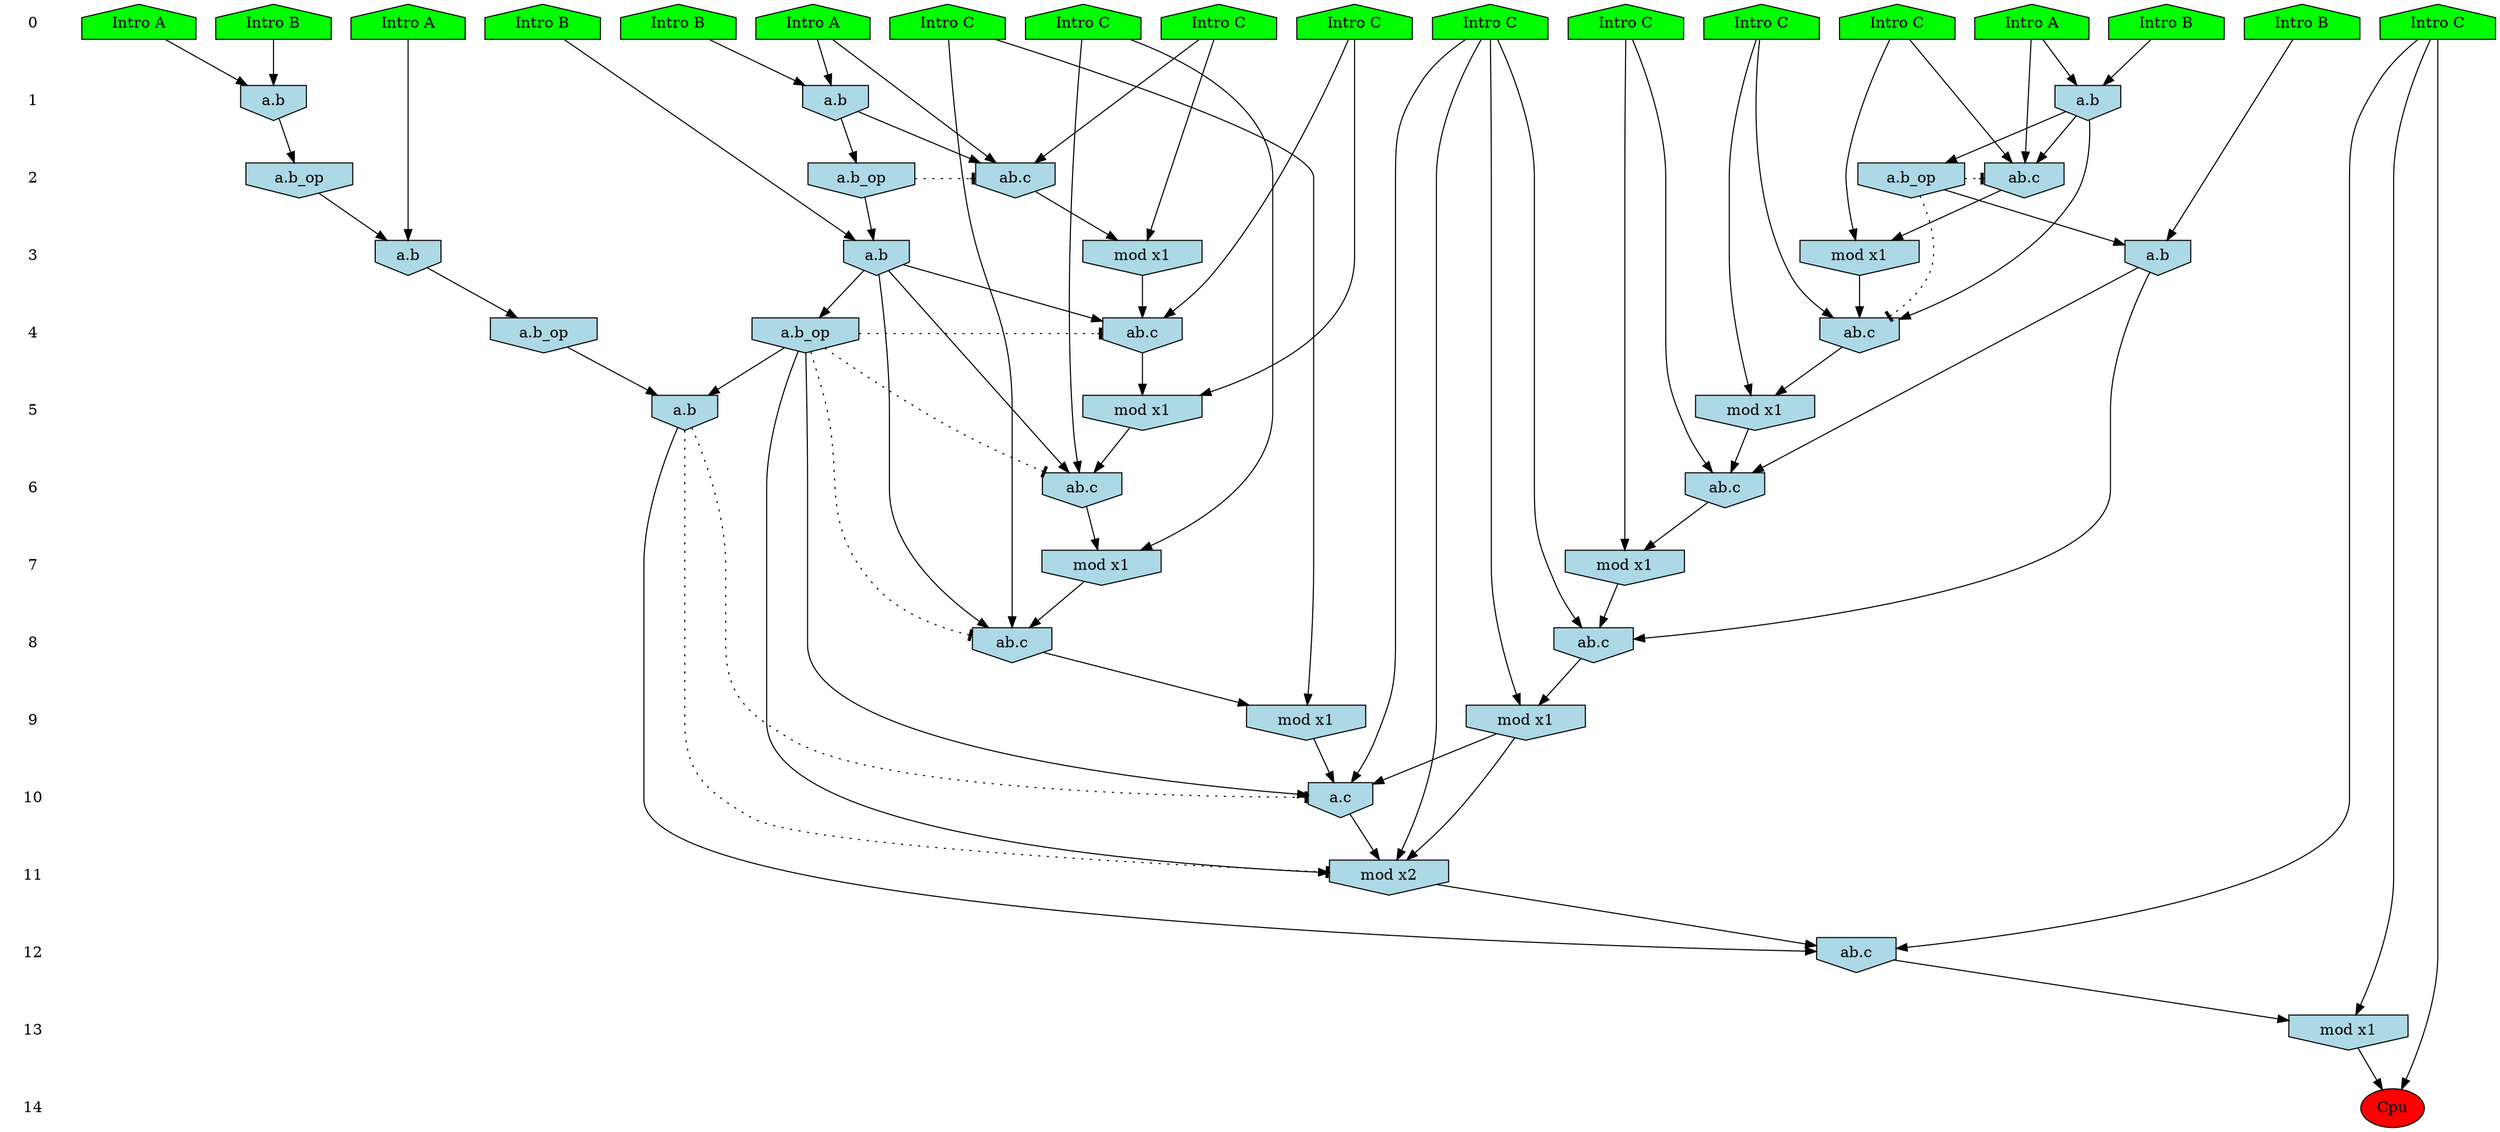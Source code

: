 /* Compression of 1 causal flows obtained in average at 1.488743E+01 t.u */
/* Compressed causal flows were: [2443] */
digraph G{
 ranksep=.5 ; 
{ rank = same ; "0" [shape=plaintext] ; node_1 [label ="Intro B", shape=house, style=filled, fillcolor=green] ;
node_2 [label ="Intro A", shape=house, style=filled, fillcolor=green] ;
node_3 [label ="Intro A", shape=house, style=filled, fillcolor=green] ;
node_4 [label ="Intro A", shape=house, style=filled, fillcolor=green] ;
node_5 [label ="Intro B", shape=house, style=filled, fillcolor=green] ;
node_6 [label ="Intro A", shape=house, style=filled, fillcolor=green] ;
node_7 [label ="Intro B", shape=house, style=filled, fillcolor=green] ;
node_8 [label ="Intro B", shape=house, style=filled, fillcolor=green] ;
node_9 [label ="Intro B", shape=house, style=filled, fillcolor=green] ;
node_10 [label ="Intro C", shape=house, style=filled, fillcolor=green] ;
node_11 [label ="Intro C", shape=house, style=filled, fillcolor=green] ;
node_12 [label ="Intro C", shape=house, style=filled, fillcolor=green] ;
node_13 [label ="Intro C", shape=house, style=filled, fillcolor=green] ;
node_14 [label ="Intro C", shape=house, style=filled, fillcolor=green] ;
node_15 [label ="Intro C", shape=house, style=filled, fillcolor=green] ;
node_16 [label ="Intro C", shape=house, style=filled, fillcolor=green] ;
node_17 [label ="Intro C", shape=house, style=filled, fillcolor=green] ;
node_18 [label ="Intro C", shape=house, style=filled, fillcolor=green] ;
}
{ rank = same ; "1" [shape=plaintext] ; node_19 [label="a.b", shape=invhouse, style=filled, fillcolor = lightblue] ;
node_23 [label="a.b", shape=invhouse, style=filled, fillcolor = lightblue] ;
node_24 [label="a.b", shape=invhouse, style=filled, fillcolor = lightblue] ;
}
{ rank = same ; "2" [shape=plaintext] ; node_20 [label="ab.c", shape=invhouse, style=filled, fillcolor = lightblue] ;
node_21 [label="a.b_op", shape=invhouse, style=filled, fillcolor = lightblue] ;
node_25 [label="ab.c", shape=invhouse, style=filled, fillcolor = lightblue] ;
node_33 [label="a.b_op", shape=invhouse, style=filled, fillcolor = lightblue] ;
node_34 [label="a.b_op", shape=invhouse, style=filled, fillcolor = lightblue] ;
}
{ rank = same ; "3" [shape=plaintext] ; node_22 [label="mod x1", shape=invhouse, style=filled, fillcolor = lightblue] ;
node_26 [label="a.b", shape=invhouse, style=filled, fillcolor = lightblue] ;
node_27 [label="mod x1", shape=invhouse, style=filled, fillcolor = lightblue] ;
node_36 [label="a.b", shape=invhouse, style=filled, fillcolor = lightblue] ;
node_41 [label="a.b", shape=invhouse, style=filled, fillcolor = lightblue] ;
}
{ rank = same ; "4" [shape=plaintext] ; node_28 [label="ab.c", shape=invhouse, style=filled, fillcolor = lightblue] ;
node_32 [label="ab.c", shape=invhouse, style=filled, fillcolor = lightblue] ;
node_39 [label="a.b_op", shape=invhouse, style=filled, fillcolor = lightblue] ;
node_43 [label="a.b_op", shape=invhouse, style=filled, fillcolor = lightblue] ;
}
{ rank = same ; "5" [shape=plaintext] ; node_29 [label="mod x1", shape=invhouse, style=filled, fillcolor = lightblue] ;
node_35 [label="mod x1", shape=invhouse, style=filled, fillcolor = lightblue] ;
node_48 [label="a.b", shape=invhouse, style=filled, fillcolor = lightblue] ;
}
{ rank = same ; "6" [shape=plaintext] ; node_30 [label="ab.c", shape=invhouse, style=filled, fillcolor = lightblue] ;
node_40 [label="ab.c", shape=invhouse, style=filled, fillcolor = lightblue] ;
}
{ rank = same ; "7" [shape=plaintext] ; node_31 [label="mod x1", shape=invhouse, style=filled, fillcolor = lightblue] ;
node_42 [label="mod x1", shape=invhouse, style=filled, fillcolor = lightblue] ;
}
{ rank = same ; "8" [shape=plaintext] ; node_37 [label="ab.c", shape=invhouse, style=filled, fillcolor = lightblue] ;
node_44 [label="ab.c", shape=invhouse, style=filled, fillcolor = lightblue] ;
}
{ rank = same ; "9" [shape=plaintext] ; node_38 [label="mod x1", shape=invhouse, style=filled, fillcolor = lightblue] ;
node_45 [label="mod x1", shape=invhouse, style=filled, fillcolor = lightblue] ;
}
{ rank = same ; "10" [shape=plaintext] ; node_46 [label="a.c", shape=invhouse, style=filled, fillcolor = lightblue] ;
}
{ rank = same ; "11" [shape=plaintext] ; node_47 [label="mod x2", shape=invhouse, style=filled, fillcolor = lightblue] ;
}
{ rank = same ; "12" [shape=plaintext] ; node_49 [label="ab.c", shape=invhouse, style=filled, fillcolor = lightblue] ;
}
{ rank = same ; "13" [shape=plaintext] ; node_50 [label="mod x1", shape=invhouse, style=filled, fillcolor = lightblue] ;
}
{ rank = same ; "14" [shape=plaintext] ; node_51 [label ="Cpu", style=filled, fillcolor=red] ;
}
"0" -> "1" [style="invis"]; 
"1" -> "2" [style="invis"]; 
"2" -> "3" [style="invis"]; 
"3" -> "4" [style="invis"]; 
"4" -> "5" [style="invis"]; 
"5" -> "6" [style="invis"]; 
"6" -> "7" [style="invis"]; 
"7" -> "8" [style="invis"]; 
"8" -> "9" [style="invis"]; 
"9" -> "10" [style="invis"]; 
"10" -> "11" [style="invis"]; 
"11" -> "12" [style="invis"]; 
"12" -> "13" [style="invis"]; 
"13" -> "14" [style="invis"]; 
node_4 -> node_19
node_9 -> node_19
node_4 -> node_20
node_10 -> node_20
node_19 -> node_20
node_19 -> node_21
node_10 -> node_22
node_20 -> node_22
node_6 -> node_23
node_8 -> node_23
node_1 -> node_24
node_2 -> node_24
node_6 -> node_25
node_12 -> node_25
node_23 -> node_25
node_7 -> node_26
node_21 -> node_26
node_12 -> node_27
node_25 -> node_27
node_13 -> node_28
node_22 -> node_28
node_26 -> node_28
node_13 -> node_29
node_28 -> node_29
node_18 -> node_30
node_26 -> node_30
node_29 -> node_30
node_18 -> node_31
node_30 -> node_31
node_14 -> node_32
node_23 -> node_32
node_27 -> node_32
node_24 -> node_33
node_23 -> node_34
node_14 -> node_35
node_32 -> node_35
node_5 -> node_36
node_34 -> node_36
node_15 -> node_37
node_26 -> node_37
node_31 -> node_37
node_15 -> node_38
node_37 -> node_38
node_26 -> node_39
node_17 -> node_40
node_35 -> node_40
node_36 -> node_40
node_3 -> node_41
node_33 -> node_41
node_17 -> node_42
node_40 -> node_42
node_41 -> node_43
node_16 -> node_44
node_36 -> node_44
node_42 -> node_44
node_16 -> node_45
node_44 -> node_45
node_16 -> node_46
node_38 -> node_46
node_39 -> node_46
node_45 -> node_46
node_16 -> node_47
node_39 -> node_47
node_45 -> node_47
node_46 -> node_47
node_39 -> node_48
node_43 -> node_48
node_11 -> node_49
node_47 -> node_49
node_48 -> node_49
node_11 -> node_50
node_49 -> node_50
node_11 -> node_51
node_50 -> node_51
node_21 -> node_20 [style=dotted, arrowhead = tee] 
node_34 -> node_32 [style=dotted, arrowhead = tee] 
node_34 -> node_25 [style=dotted, arrowhead = tee] 
node_39 -> node_37 [style=dotted, arrowhead = tee] 
node_39 -> node_30 [style=dotted, arrowhead = tee] 
node_39 -> node_28 [style=dotted, arrowhead = tee] 
node_48 -> node_47 [style=dotted, arrowhead = tee] 
node_48 -> node_46 [style=dotted, arrowhead = tee] 
}
/*
 Dot generation time: 0.000000
*/